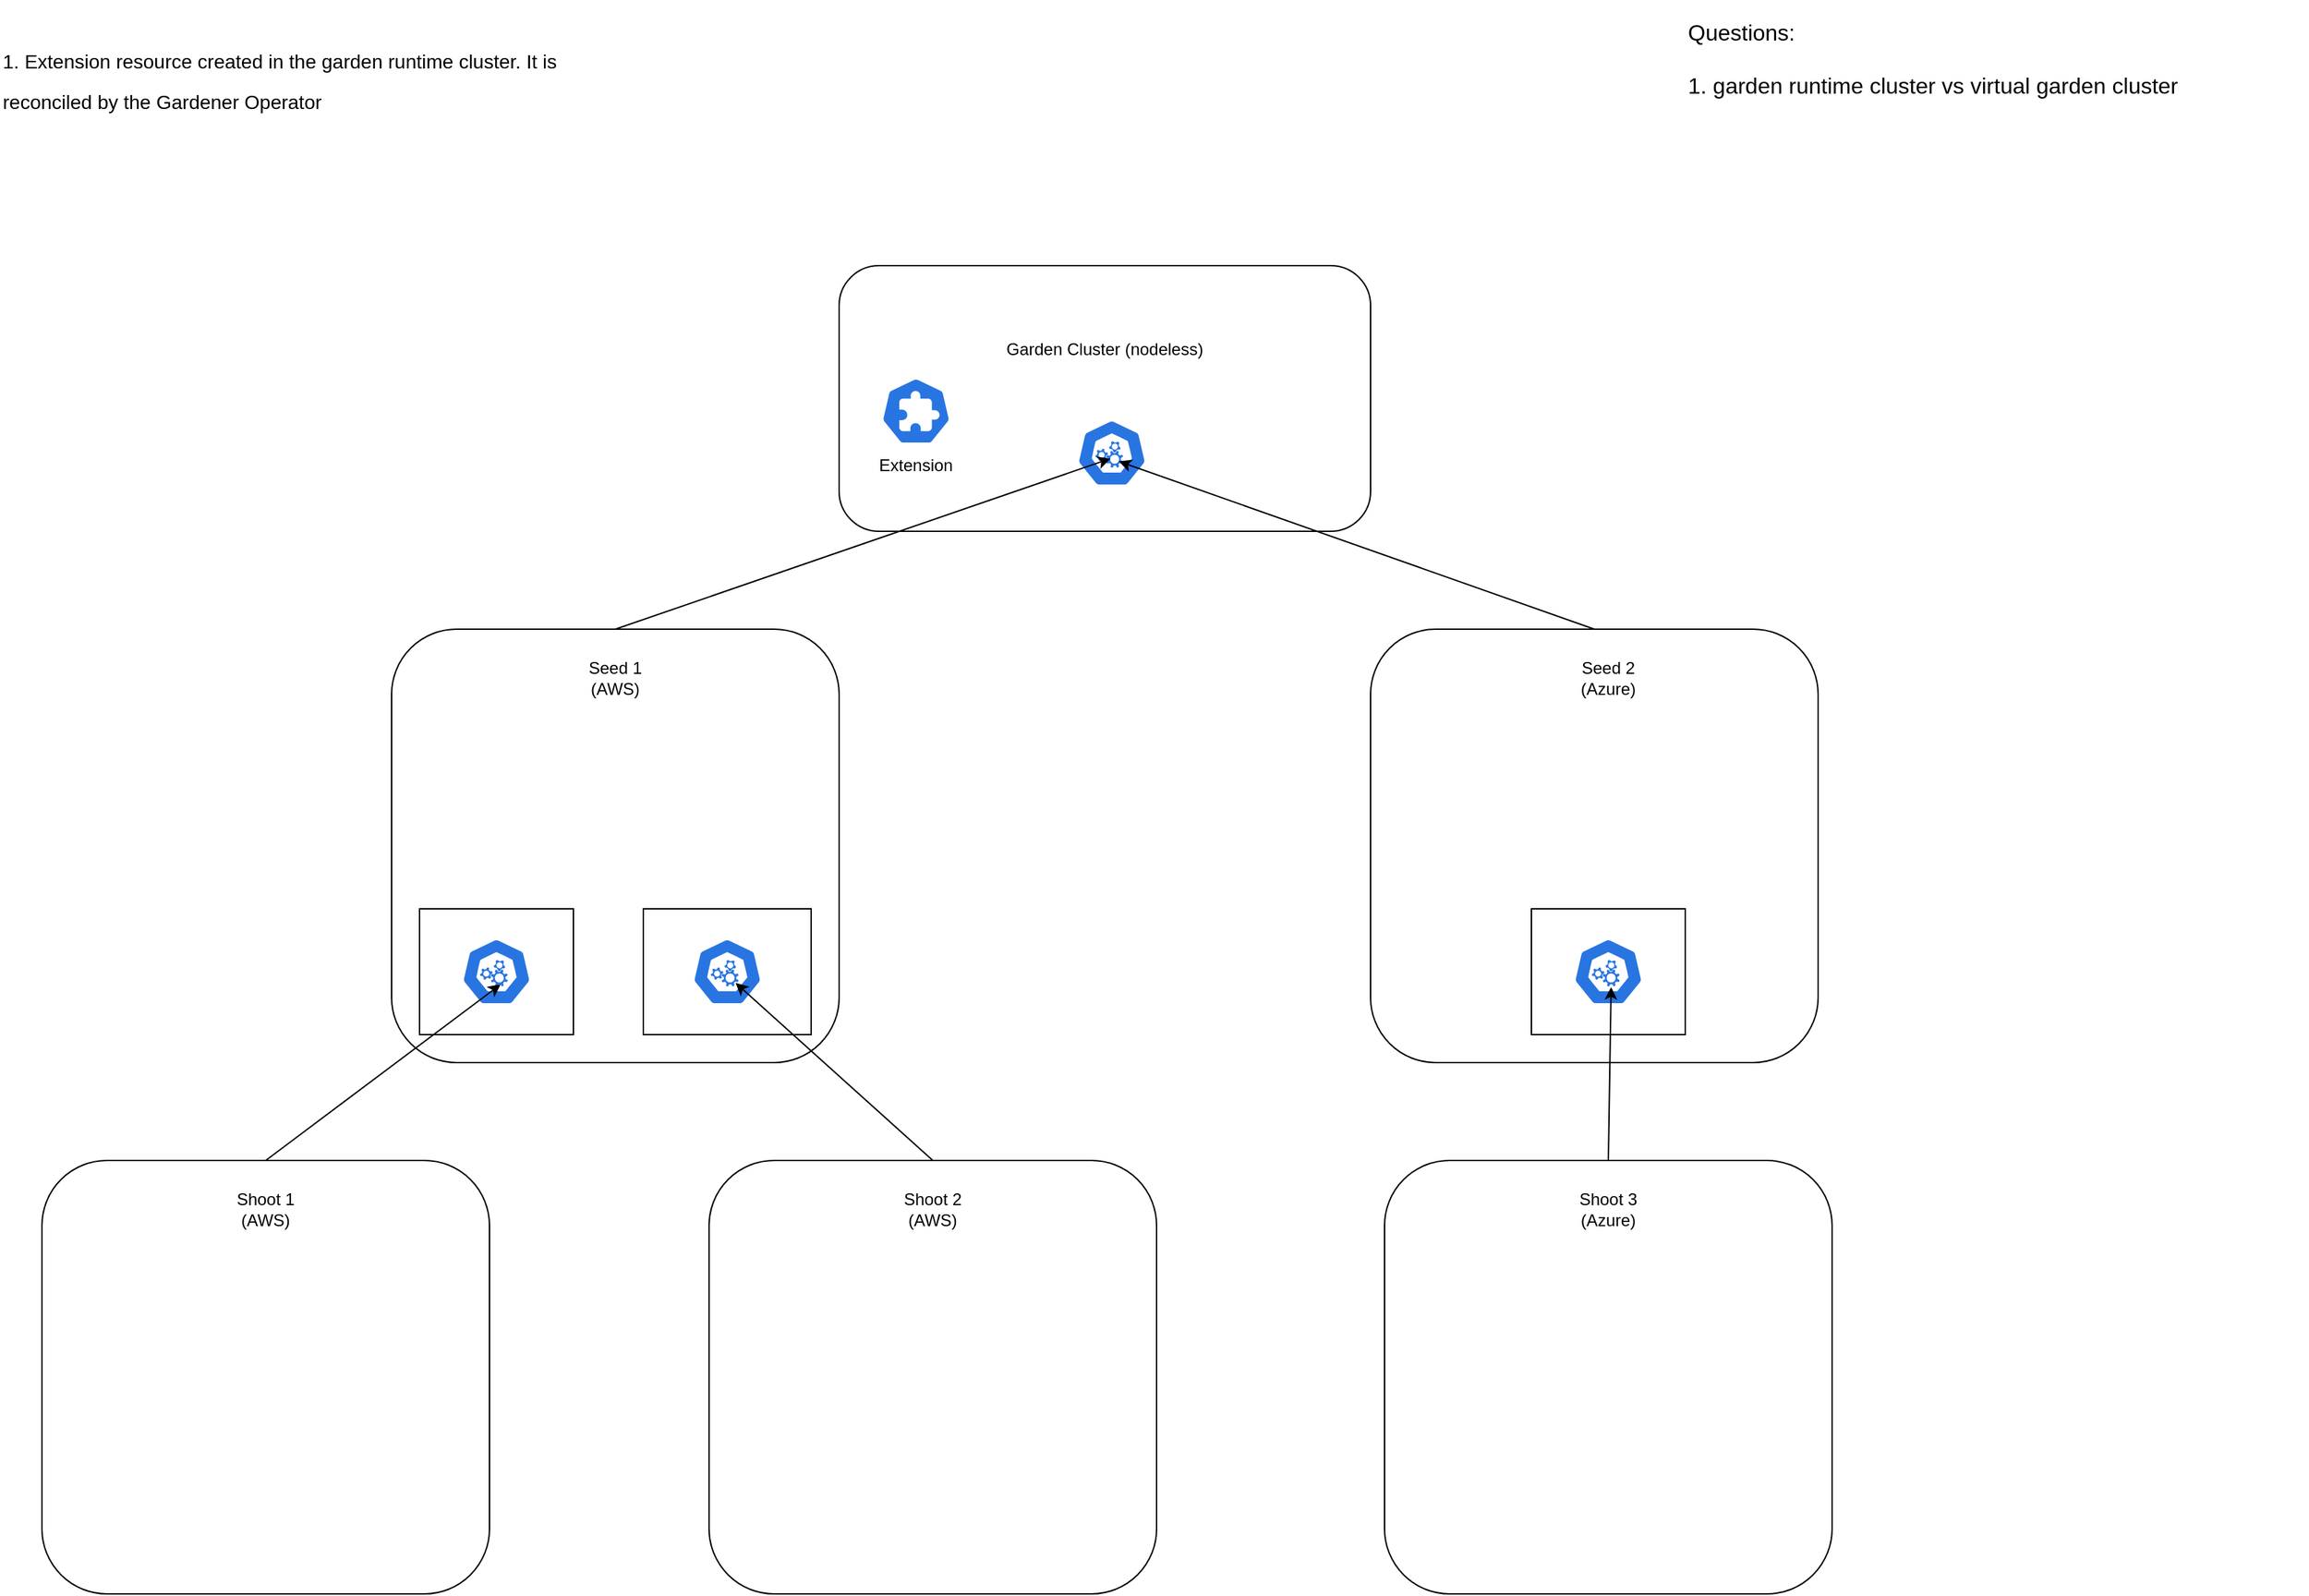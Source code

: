 <mxfile scale="1" border="0" version="28.2.8">
  <diagram name="Page-1" id="wQ5R4CvcMQufJW28zO5s">
    <mxGraphModel dx="2946" dy="2319" grid="1" gridSize="10" guides="1" tooltips="1" connect="1" arrows="1" fold="1" page="1" pageScale="1" pageWidth="827" pageHeight="1169" background="none" math="0" shadow="0">
      <root>
        <mxCell id="0" />
        <mxCell id="1" parent="0" />
        <mxCell id="31II1V7vki-kT47-xSfX-19" value="" style="rounded=1;whiteSpace=wrap;html=1;" parent="1" vertex="1">
          <mxGeometry x="600" y="170" width="380" height="190" as="geometry" />
        </mxCell>
        <mxCell id="31II1V7vki-kT47-xSfX-21" value="Garden Cluster (nodeless)" style="text;html=1;align=center;verticalAlign=middle;whiteSpace=wrap;rounded=0;movable=1;resizable=1;rotatable=1;deletable=1;editable=1;locked=0;connectable=1;" parent="1" vertex="1">
          <mxGeometry x="680" y="200" width="220" height="60" as="geometry" />
        </mxCell>
        <mxCell id="31II1V7vki-kT47-xSfX-25" value="" style="rounded=1;whiteSpace=wrap;html=1;" parent="1" vertex="1">
          <mxGeometry x="980" y="430" width="320" height="310" as="geometry" />
        </mxCell>
        <mxCell id="31II1V7vki-kT47-xSfX-27" value="" style="rounded=1;whiteSpace=wrap;html=1;" parent="1" vertex="1">
          <mxGeometry x="280" y="430" width="320" height="310" as="geometry" />
        </mxCell>
        <mxCell id="31II1V7vki-kT47-xSfX-28" value="" style="rounded=1;whiteSpace=wrap;html=1;" parent="1" vertex="1">
          <mxGeometry x="30" y="810" width="320" height="310" as="geometry" />
        </mxCell>
        <mxCell id="31II1V7vki-kT47-xSfX-29" value="" style="rounded=1;whiteSpace=wrap;html=1;" parent="1" vertex="1">
          <mxGeometry x="990" y="810" width="320" height="310" as="geometry" />
        </mxCell>
        <mxCell id="31II1V7vki-kT47-xSfX-30" value="Seed 1 (AWS)" style="text;html=1;align=center;verticalAlign=middle;whiteSpace=wrap;rounded=0;" parent="1" vertex="1">
          <mxGeometry x="410" y="450" width="60" height="30" as="geometry" />
        </mxCell>
        <mxCell id="31II1V7vki-kT47-xSfX-31" value="" style="rounded=1;whiteSpace=wrap;html=1;" parent="1" vertex="1">
          <mxGeometry x="507" y="810" width="320" height="310" as="geometry" />
        </mxCell>
        <mxCell id="31II1V7vki-kT47-xSfX-32" value="Seed 2 (Azure)" style="text;html=1;align=center;verticalAlign=middle;whiteSpace=wrap;rounded=0;" parent="1" vertex="1">
          <mxGeometry x="1120" y="450" width="60" height="30" as="geometry" />
        </mxCell>
        <mxCell id="31II1V7vki-kT47-xSfX-33" value="Shoot 1 (AWS)" style="text;html=1;align=center;verticalAlign=middle;whiteSpace=wrap;rounded=0;" parent="1" vertex="1">
          <mxGeometry x="160" y="830" width="60" height="30" as="geometry" />
        </mxCell>
        <mxCell id="31II1V7vki-kT47-xSfX-34" value="Shoot 2 (AWS)" style="text;html=1;align=center;verticalAlign=middle;whiteSpace=wrap;rounded=0;" parent="1" vertex="1">
          <mxGeometry x="637" y="830" width="60" height="30" as="geometry" />
        </mxCell>
        <mxCell id="31II1V7vki-kT47-xSfX-36" value="Shoot 3 (Azure)" style="text;html=1;align=center;verticalAlign=middle;whiteSpace=wrap;rounded=0;" parent="1" vertex="1">
          <mxGeometry x="1120" y="830" width="60" height="30" as="geometry" />
        </mxCell>
        <mxCell id="31II1V7vki-kT47-xSfX-37" value="" style="rounded=0;whiteSpace=wrap;html=1;" parent="1" vertex="1">
          <mxGeometry x="300" y="630" width="110" height="90" as="geometry" />
        </mxCell>
        <mxCell id="31II1V7vki-kT47-xSfX-38" value="" style="rounded=0;whiteSpace=wrap;html=1;" parent="1" vertex="1">
          <mxGeometry x="460" y="630" width="120" height="90" as="geometry" />
        </mxCell>
        <mxCell id="31II1V7vki-kT47-xSfX-39" value="" style="aspect=fixed;sketch=0;html=1;dashed=0;whitespace=wrap;verticalLabelPosition=bottom;verticalAlign=top;fillColor=#2875E2;strokeColor=#ffffff;points=[[0.005,0.63,0],[0.1,0.2,0],[0.9,0.2,0],[0.5,0,0],[0.995,0.63,0],[0.72,0.99,0],[0.5,1,0],[0.28,0.99,0]];shape=mxgraph.kubernetes.icon2;prIcon=api" parent="1" vertex="1">
          <mxGeometry x="330" y="651" width="50" height="48" as="geometry" />
        </mxCell>
        <mxCell id="31II1V7vki-kT47-xSfX-40" value="" style="aspect=fixed;sketch=0;html=1;dashed=0;whitespace=wrap;verticalLabelPosition=bottom;verticalAlign=top;fillColor=#2875E2;strokeColor=#ffffff;points=[[0.005,0.63,0],[0.1,0.2,0],[0.9,0.2,0],[0.5,0,0],[0.995,0.63,0],[0.72,0.99,0],[0.5,1,0],[0.28,0.99,0]];shape=mxgraph.kubernetes.icon2;prIcon=api" parent="1" vertex="1">
          <mxGeometry x="495" y="651" width="50" height="48" as="geometry" />
        </mxCell>
        <mxCell id="31II1V7vki-kT47-xSfX-41" value="" style="aspect=fixed;sketch=0;html=1;dashed=0;whitespace=wrap;verticalLabelPosition=bottom;verticalAlign=top;fillColor=#2875E2;strokeColor=#ffffff;points=[[0.005,0.63,0],[0.1,0.2,0],[0.9,0.2,0],[0.5,0,0],[0.995,0.63,0],[0.72,0.99,0],[0.5,1,0],[0.28,0.99,0]];shape=mxgraph.kubernetes.icon2;prIcon=api" parent="1" vertex="1">
          <mxGeometry x="770" y="280" width="50" height="48" as="geometry" />
        </mxCell>
        <mxCell id="31II1V7vki-kT47-xSfX-42" value="" style="rounded=0;whiteSpace=wrap;html=1;" parent="1" vertex="1">
          <mxGeometry x="1095" y="630" width="110" height="90" as="geometry" />
        </mxCell>
        <mxCell id="31II1V7vki-kT47-xSfX-44" value="" style="aspect=fixed;sketch=0;html=1;dashed=0;whitespace=wrap;verticalLabelPosition=bottom;verticalAlign=top;fillColor=#2875E2;strokeColor=#ffffff;points=[[0.005,0.63,0],[0.1,0.2,0],[0.9,0.2,0],[0.5,0,0],[0.995,0.63,0],[0.72,0.99,0],[0.5,1,0],[0.28,0.99,0]];shape=mxgraph.kubernetes.icon2;prIcon=api" parent="1" vertex="1">
          <mxGeometry x="1125" y="651" width="50" height="48" as="geometry" />
        </mxCell>
        <mxCell id="31II1V7vki-kT47-xSfX-46" value="" style="endArrow=classic;html=1;rounded=0;exitX=0.5;exitY=0;exitDx=0;exitDy=0;entryX=0.56;entryY=0.688;entryDx=0;entryDy=0;entryPerimeter=0;" parent="1" source="31II1V7vki-kT47-xSfX-28" target="31II1V7vki-kT47-xSfX-39" edge="1">
          <mxGeometry width="50" height="50" relative="1" as="geometry">
            <mxPoint x="800" y="720" as="sourcePoint" />
            <mxPoint x="850" y="670" as="targetPoint" />
          </mxGeometry>
        </mxCell>
        <mxCell id="31II1V7vki-kT47-xSfX-47" value="" style="endArrow=classic;html=1;rounded=0;exitX=0.5;exitY=0;exitDx=0;exitDy=0;entryX=0.62;entryY=0.667;entryDx=0;entryDy=0;entryPerimeter=0;" parent="1" source="31II1V7vki-kT47-xSfX-31" target="31II1V7vki-kT47-xSfX-40" edge="1">
          <mxGeometry width="50" height="50" relative="1" as="geometry">
            <mxPoint x="460" y="906" as="sourcePoint" />
            <mxPoint x="628" y="780" as="targetPoint" />
          </mxGeometry>
        </mxCell>
        <mxCell id="31II1V7vki-kT47-xSfX-48" value="" style="endArrow=classic;html=1;rounded=0;exitX=0.5;exitY=0;exitDx=0;exitDy=0;entryX=0.54;entryY=0.729;entryDx=0;entryDy=0;entryPerimeter=0;" parent="1" source="31II1V7vki-kT47-xSfX-29" target="31II1V7vki-kT47-xSfX-44" edge="1">
          <mxGeometry width="50" height="50" relative="1" as="geometry">
            <mxPoint x="800" y="720" as="sourcePoint" />
            <mxPoint x="850" y="670" as="targetPoint" />
          </mxGeometry>
        </mxCell>
        <mxCell id="_4MbLpZKBlH7HcVGg_NC-1" value="" style="endArrow=classic;html=1;rounded=0;exitX=0.5;exitY=0;exitDx=0;exitDy=0;entryX=0.48;entryY=0.583;entryDx=0;entryDy=0;entryPerimeter=0;" parent="1" source="31II1V7vki-kT47-xSfX-27" target="31II1V7vki-kT47-xSfX-41" edge="1">
          <mxGeometry width="50" height="50" relative="1" as="geometry">
            <mxPoint x="800" y="720" as="sourcePoint" />
            <mxPoint x="850" y="670" as="targetPoint" />
          </mxGeometry>
        </mxCell>
        <mxCell id="_4MbLpZKBlH7HcVGg_NC-2" value="" style="endArrow=classic;html=1;rounded=0;exitX=0.5;exitY=0;exitDx=0;exitDy=0;entryX=0.6;entryY=0.625;entryDx=0;entryDy=0;entryPerimeter=0;" parent="1" source="31II1V7vki-kT47-xSfX-25" target="31II1V7vki-kT47-xSfX-41" edge="1">
          <mxGeometry width="50" height="50" relative="1" as="geometry">
            <mxPoint x="900" y="572" as="sourcePoint" />
            <mxPoint x="1254" y="450" as="targetPoint" />
          </mxGeometry>
        </mxCell>
        <mxCell id="eesP04h23-4kj15RQOQp-1" value="" style="aspect=fixed;sketch=0;html=1;dashed=0;whitespace=wrap;verticalLabelPosition=bottom;verticalAlign=top;fillColor=#2875E2;strokeColor=#ffffff;points=[[0.005,0.63,0],[0.1,0.2,0],[0.9,0.2,0],[0.5,0,0],[0.995,0.63,0],[0.72,0.99,0],[0.5,1,0],[0.28,0.99,0]];shape=mxgraph.kubernetes.icon2;prIcon=crd" vertex="1" parent="1">
          <mxGeometry x="630" y="250" width="50" height="48" as="geometry" />
        </mxCell>
        <mxCell id="eesP04h23-4kj15RQOQp-2" value="Extension" style="text;html=1;whiteSpace=wrap;strokeColor=none;fillColor=none;align=center;verticalAlign=middle;rounded=0;" vertex="1" parent="1">
          <mxGeometry x="625" y="298" width="60" height="30" as="geometry" />
        </mxCell>
        <mxCell id="eesP04h23-4kj15RQOQp-3" value="&lt;h1 style=&quot;margin-top: 0px;&quot;&gt;&lt;span style=&quot;font-weight: normal;&quot;&gt;&lt;font style=&quot;font-size: 14px;&quot;&gt;1. Extension resource created in the garden runtime cluster. It is reconciled by the Gardener Operator&lt;/font&gt;&lt;/span&gt;&lt;/h1&gt;" style="text;html=1;whiteSpace=wrap;overflow=hidden;rounded=0;" vertex="1" parent="1">
          <mxGeometry width="430" height="410" as="geometry" />
        </mxCell>
        <mxCell id="eesP04h23-4kj15RQOQp-4" value="&lt;h1 style=&quot;margin-top: 0px;&quot;&gt;&lt;font size=&quot;3&quot;&gt;&lt;span style=&quot;font-weight: 400;&quot;&gt;Questions:&lt;/span&gt;&lt;/font&gt;&lt;/h1&gt;&lt;div&gt;&lt;font size=&quot;3&quot;&gt;&lt;span style=&quot;font-weight: 400;&quot;&gt;1. garden runtime cluster vs virtual garden cluster&lt;/span&gt;&lt;/font&gt;&lt;/div&gt;" style="text;html=1;whiteSpace=wrap;overflow=hidden;rounded=0;" vertex="1" parent="1">
          <mxGeometry x="1205" y="-20" width="445" height="450" as="geometry" />
        </mxCell>
      </root>
    </mxGraphModel>
  </diagram>
</mxfile>
